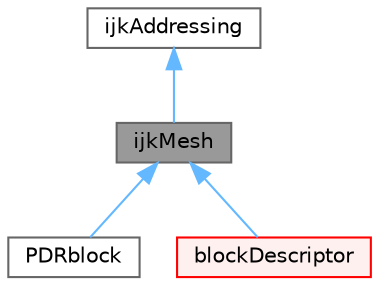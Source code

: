 digraph "ijkMesh"
{
 // LATEX_PDF_SIZE
  bgcolor="transparent";
  edge [fontname=Helvetica,fontsize=10,labelfontname=Helvetica,labelfontsize=10];
  node [fontname=Helvetica,fontsize=10,shape=box,height=0.2,width=0.4];
  Node1 [id="Node000001",label="ijkMesh",height=0.2,width=0.4,color="gray40", fillcolor="grey60", style="filled", fontcolor="black",tooltip="A simple i-j-k (row-major order) to linear addressing for a rectilinear mesh. Since the underlying me..."];
  Node2 -> Node1 [id="edge1_Node000001_Node000002",dir="back",color="steelblue1",style="solid",tooltip=" "];
  Node2 [id="Node000002",label="ijkAddressing",height=0.2,width=0.4,color="gray40", fillcolor="white", style="filled",URL="$classFoam_1_1ijkAddressing.html",tooltip="A simple i-j-k (row-major order) to linear addressing."];
  Node1 -> Node3 [id="edge2_Node000001_Node000003",dir="back",color="steelblue1",style="solid",tooltip=" "];
  Node3 [id="Node000003",label="PDRblock",height=0.2,width=0.4,color="gray40", fillcolor="white", style="filled",URL="$classFoam_1_1PDRblock.html",tooltip="A single block x-y-z rectilinear mesh addressable as i,j,k with simplified creation...."];
  Node1 -> Node4 [id="edge3_Node000001_Node000004",dir="back",color="steelblue1",style="solid",tooltip=" "];
  Node4 [id="Node000004",label="blockDescriptor",height=0.2,width=0.4,color="red", fillcolor="#FFF0F0", style="filled",URL="$classFoam_1_1blockDescriptor.html",tooltip="Takes the description of the block and the list of curved edges and creates a list of points on edges..."];
}
